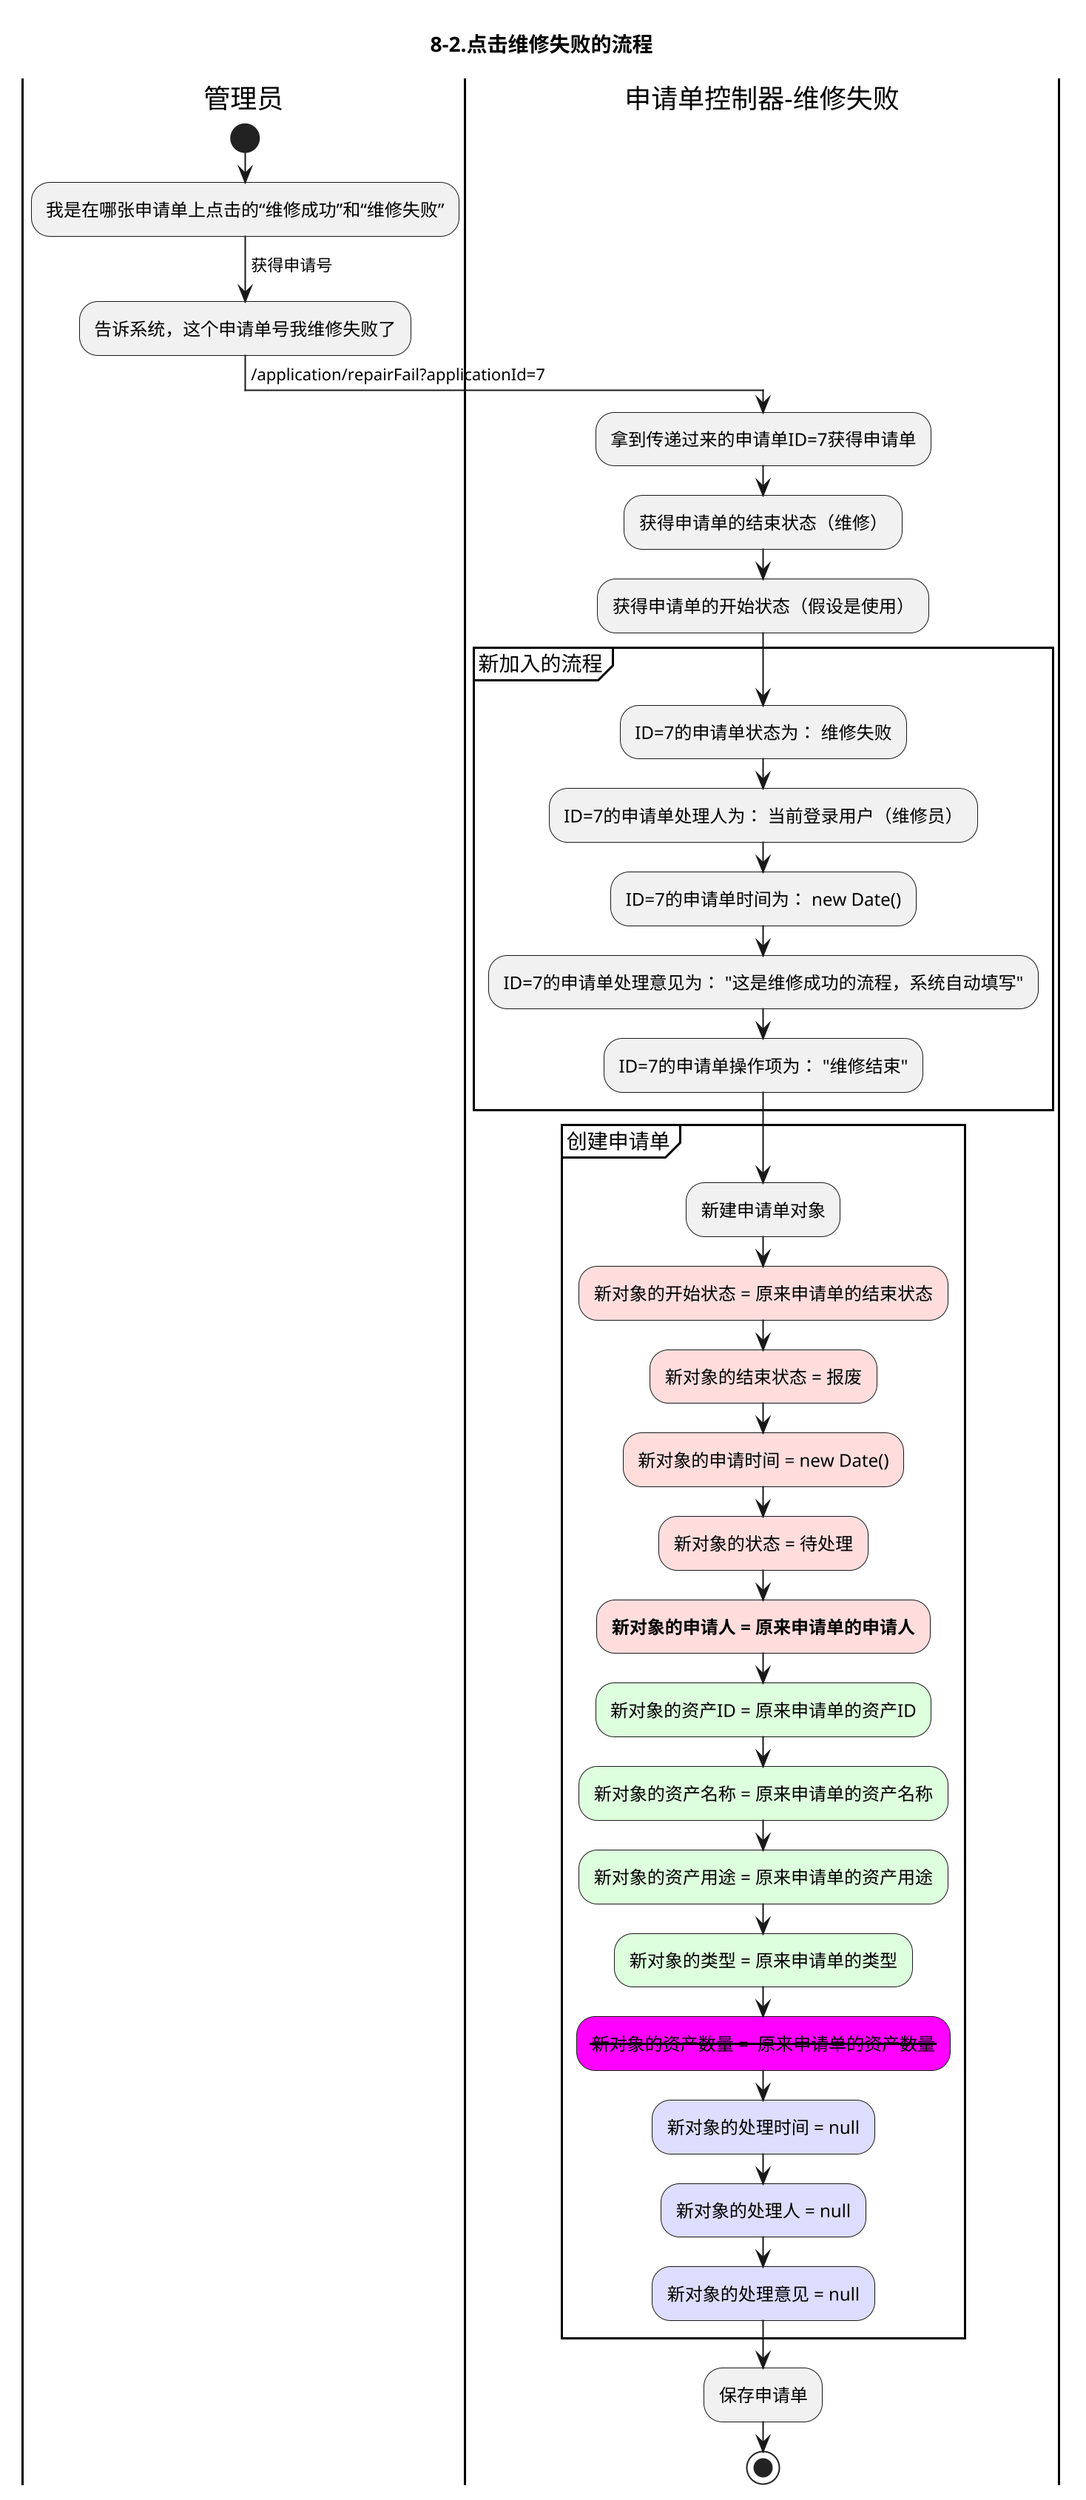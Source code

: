 @startuml
scale 2
title 8-2.点击维修失败的流程
|管理员|
start
:我是在哪张申请单上点击的“维修成功”和“维修失败”;
->获得申请号;
:告诉系统，这个申请单号我维修失败了;
->/application/repairFail?applicationId=7;
    |申请单控制器-维修失败|
    :拿到传递过来的申请单ID=7获得申请单;
    :获得申请单的结束状态（维修）;
    :获得申请单的开始状态（假设是使用）;
    partition 新加入的流程 {
        :ID=7的申请单状态为： 维修失败;
        :ID=7的申请单处理人为： 当前登录用户（维修员）;
        :ID=7的申请单时间为： new Date();
        :ID=7的申请单处理意见为： "这是维修成功的流程，系统自动填写";
        :ID=7的申请单操作项为： "维修结束";
    }
    partition 创建申请单 {
        :新建申请单对象;
        #fdd:新对象的开始状态 = 原来申请单的结束状态;
        #fdd:新对象的结束状态 = 报废;
        #fdd:新对象的申请时间 = new Date();
        #fdd:新对象的状态 = 待处理;
        #fdd:<b>新对象的申请人 = 原来申请单的申请人</b>;

        #dfd:新对象的资产ID = 原来申请单的资产ID;
        #dfd:新对象的资产名称 = 原来申请单的资产名称;
        #dfd:新对象的资产用途 = 原来申请单的资产用途;
        #dfd:新对象的类型 = 原来申请单的类型;
        #f0f:<s>新对象的资产数量 =  原来申请单的资产数量</s>;

        #ddf:新对象的处理时间 = null;
        #ddf:新对象的处理人 = null;
        #ddf:新对象的处理意见 = null;
    }
    :保存申请单;

stop
@enduml